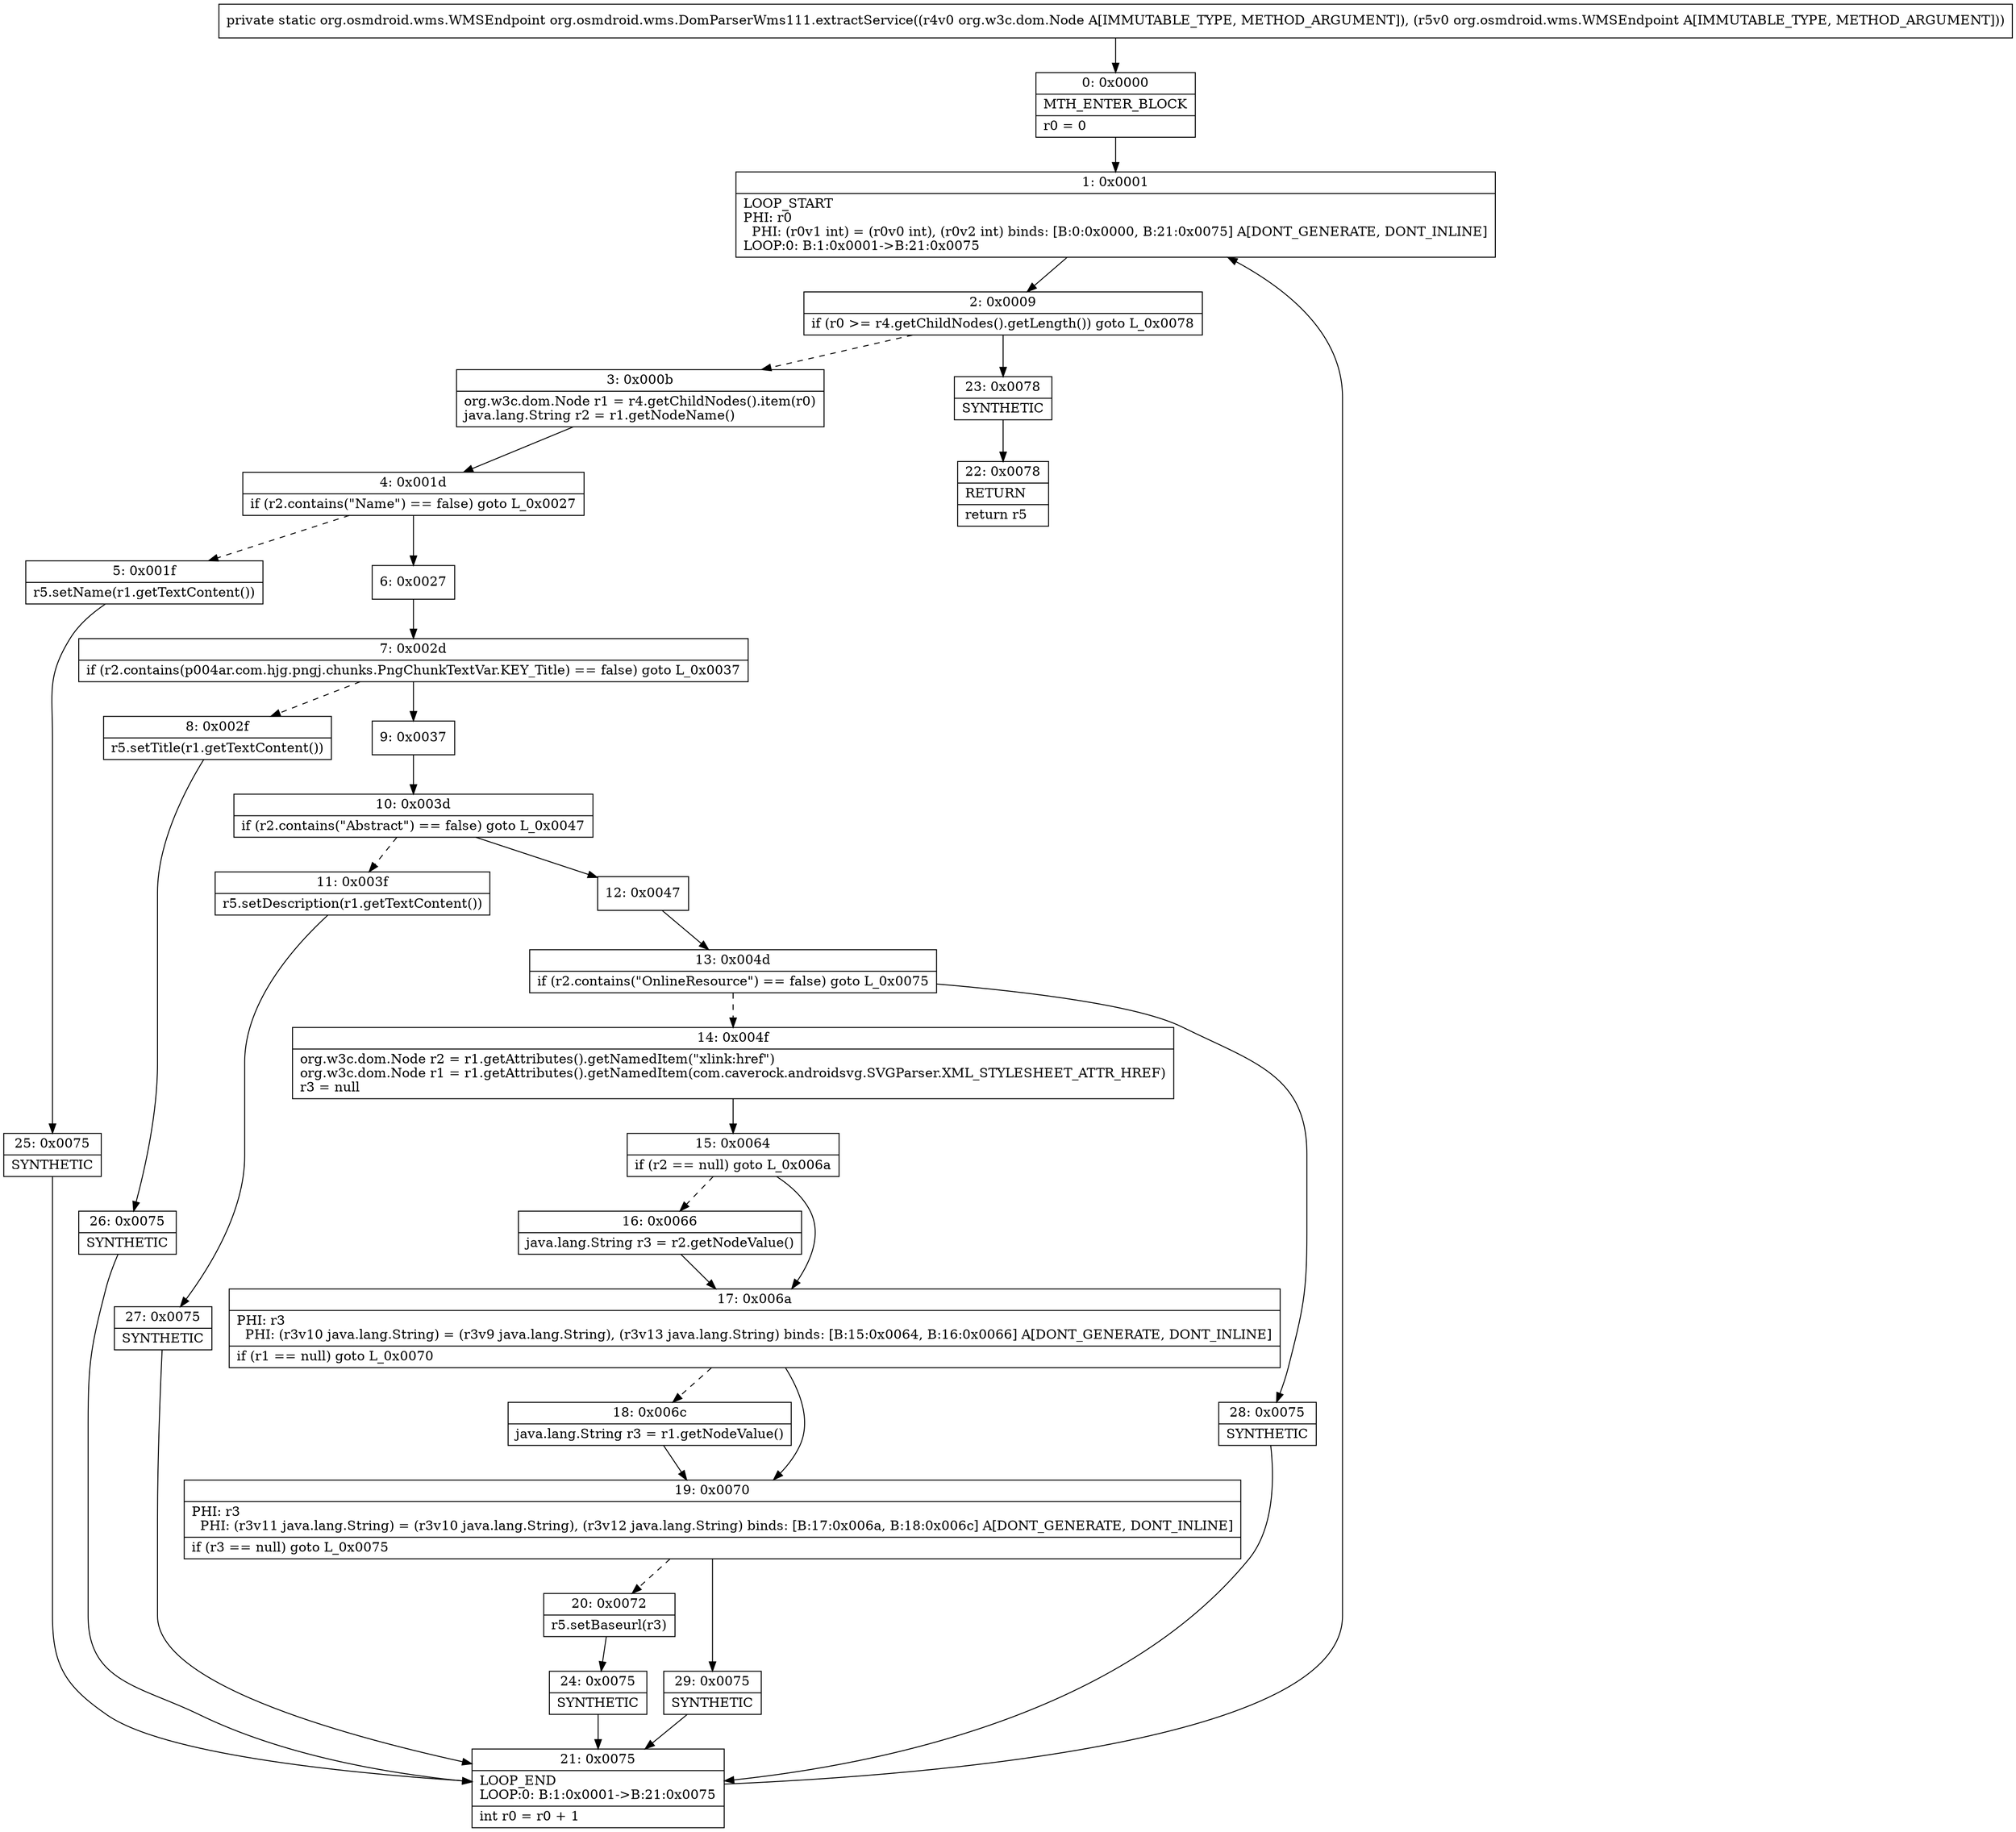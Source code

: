 digraph "CFG fororg.osmdroid.wms.DomParserWms111.extractService(Lorg\/w3c\/dom\/Node;Lorg\/osmdroid\/wms\/WMSEndpoint;)Lorg\/osmdroid\/wms\/WMSEndpoint;" {
Node_0 [shape=record,label="{0\:\ 0x0000|MTH_ENTER_BLOCK\l|r0 = 0\l}"];
Node_1 [shape=record,label="{1\:\ 0x0001|LOOP_START\lPHI: r0 \l  PHI: (r0v1 int) = (r0v0 int), (r0v2 int) binds: [B:0:0x0000, B:21:0x0075] A[DONT_GENERATE, DONT_INLINE]\lLOOP:0: B:1:0x0001\-\>B:21:0x0075\l}"];
Node_2 [shape=record,label="{2\:\ 0x0009|if (r0 \>= r4.getChildNodes().getLength()) goto L_0x0078\l}"];
Node_3 [shape=record,label="{3\:\ 0x000b|org.w3c.dom.Node r1 = r4.getChildNodes().item(r0)\ljava.lang.String r2 = r1.getNodeName()\l}"];
Node_4 [shape=record,label="{4\:\ 0x001d|if (r2.contains(\"Name\") == false) goto L_0x0027\l}"];
Node_5 [shape=record,label="{5\:\ 0x001f|r5.setName(r1.getTextContent())\l}"];
Node_6 [shape=record,label="{6\:\ 0x0027}"];
Node_7 [shape=record,label="{7\:\ 0x002d|if (r2.contains(p004ar.com.hjg.pngj.chunks.PngChunkTextVar.KEY_Title) == false) goto L_0x0037\l}"];
Node_8 [shape=record,label="{8\:\ 0x002f|r5.setTitle(r1.getTextContent())\l}"];
Node_9 [shape=record,label="{9\:\ 0x0037}"];
Node_10 [shape=record,label="{10\:\ 0x003d|if (r2.contains(\"Abstract\") == false) goto L_0x0047\l}"];
Node_11 [shape=record,label="{11\:\ 0x003f|r5.setDescription(r1.getTextContent())\l}"];
Node_12 [shape=record,label="{12\:\ 0x0047}"];
Node_13 [shape=record,label="{13\:\ 0x004d|if (r2.contains(\"OnlineResource\") == false) goto L_0x0075\l}"];
Node_14 [shape=record,label="{14\:\ 0x004f|org.w3c.dom.Node r2 = r1.getAttributes().getNamedItem(\"xlink:href\")\lorg.w3c.dom.Node r1 = r1.getAttributes().getNamedItem(com.caverock.androidsvg.SVGParser.XML_STYLESHEET_ATTR_HREF)\lr3 = null\l}"];
Node_15 [shape=record,label="{15\:\ 0x0064|if (r2 == null) goto L_0x006a\l}"];
Node_16 [shape=record,label="{16\:\ 0x0066|java.lang.String r3 = r2.getNodeValue()\l}"];
Node_17 [shape=record,label="{17\:\ 0x006a|PHI: r3 \l  PHI: (r3v10 java.lang.String) = (r3v9 java.lang.String), (r3v13 java.lang.String) binds: [B:15:0x0064, B:16:0x0066] A[DONT_GENERATE, DONT_INLINE]\l|if (r1 == null) goto L_0x0070\l}"];
Node_18 [shape=record,label="{18\:\ 0x006c|java.lang.String r3 = r1.getNodeValue()\l}"];
Node_19 [shape=record,label="{19\:\ 0x0070|PHI: r3 \l  PHI: (r3v11 java.lang.String) = (r3v10 java.lang.String), (r3v12 java.lang.String) binds: [B:17:0x006a, B:18:0x006c] A[DONT_GENERATE, DONT_INLINE]\l|if (r3 == null) goto L_0x0075\l}"];
Node_20 [shape=record,label="{20\:\ 0x0072|r5.setBaseurl(r3)\l}"];
Node_21 [shape=record,label="{21\:\ 0x0075|LOOP_END\lLOOP:0: B:1:0x0001\-\>B:21:0x0075\l|int r0 = r0 + 1\l}"];
Node_22 [shape=record,label="{22\:\ 0x0078|RETURN\l|return r5\l}"];
Node_23 [shape=record,label="{23\:\ 0x0078|SYNTHETIC\l}"];
Node_24 [shape=record,label="{24\:\ 0x0075|SYNTHETIC\l}"];
Node_25 [shape=record,label="{25\:\ 0x0075|SYNTHETIC\l}"];
Node_26 [shape=record,label="{26\:\ 0x0075|SYNTHETIC\l}"];
Node_27 [shape=record,label="{27\:\ 0x0075|SYNTHETIC\l}"];
Node_28 [shape=record,label="{28\:\ 0x0075|SYNTHETIC\l}"];
Node_29 [shape=record,label="{29\:\ 0x0075|SYNTHETIC\l}"];
MethodNode[shape=record,label="{private static org.osmdroid.wms.WMSEndpoint org.osmdroid.wms.DomParserWms111.extractService((r4v0 org.w3c.dom.Node A[IMMUTABLE_TYPE, METHOD_ARGUMENT]), (r5v0 org.osmdroid.wms.WMSEndpoint A[IMMUTABLE_TYPE, METHOD_ARGUMENT])) }"];
MethodNode -> Node_0;
Node_0 -> Node_1;
Node_1 -> Node_2;
Node_2 -> Node_3[style=dashed];
Node_2 -> Node_23;
Node_3 -> Node_4;
Node_4 -> Node_5[style=dashed];
Node_4 -> Node_6;
Node_5 -> Node_25;
Node_6 -> Node_7;
Node_7 -> Node_8[style=dashed];
Node_7 -> Node_9;
Node_8 -> Node_26;
Node_9 -> Node_10;
Node_10 -> Node_11[style=dashed];
Node_10 -> Node_12;
Node_11 -> Node_27;
Node_12 -> Node_13;
Node_13 -> Node_14[style=dashed];
Node_13 -> Node_28;
Node_14 -> Node_15;
Node_15 -> Node_16[style=dashed];
Node_15 -> Node_17;
Node_16 -> Node_17;
Node_17 -> Node_18[style=dashed];
Node_17 -> Node_19;
Node_18 -> Node_19;
Node_19 -> Node_20[style=dashed];
Node_19 -> Node_29;
Node_20 -> Node_24;
Node_21 -> Node_1;
Node_23 -> Node_22;
Node_24 -> Node_21;
Node_25 -> Node_21;
Node_26 -> Node_21;
Node_27 -> Node_21;
Node_28 -> Node_21;
Node_29 -> Node_21;
}

